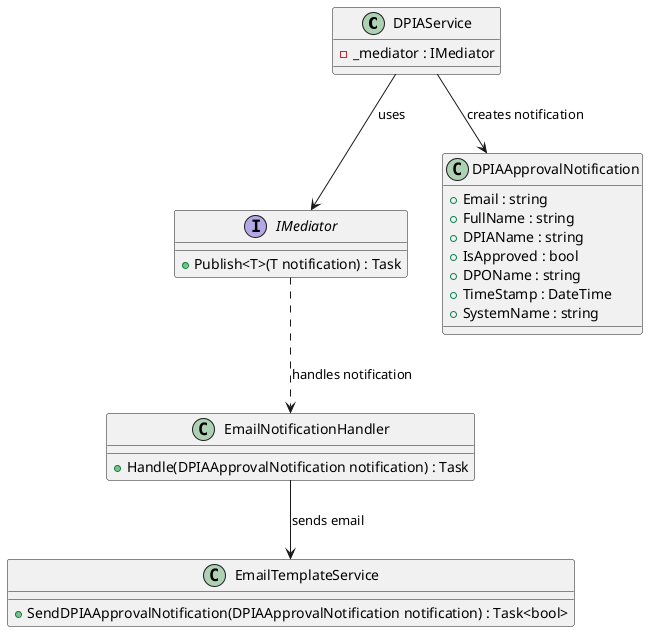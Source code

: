 @startuml

class DPIAService {
    -_mediator : IMediator
}

interface IMediator {
    +Publish<T>(T notification) : Task
}

class EmailNotificationHandler {
    +Handle(DPIAApprovalNotification notification) : Task
}

class EmailTemplateService {
    +SendDPIAApprovalNotification(DPIAApprovalNotification notification) : Task<bool>
}

class DPIAApprovalNotification {
    +Email : string
    +FullName : string
    +DPIAName : string
    +IsApproved : bool
    +DPOName : string
    +TimeStamp : DateTime
    +SystemName : string
}

DPIAService --> IMediator : "uses"
DPIAService --> DPIAApprovalNotification : "creates notification"
IMediator ..> EmailNotificationHandler : "handles notification"
EmailNotificationHandler --> EmailTemplateService : "sends email"

@enduml